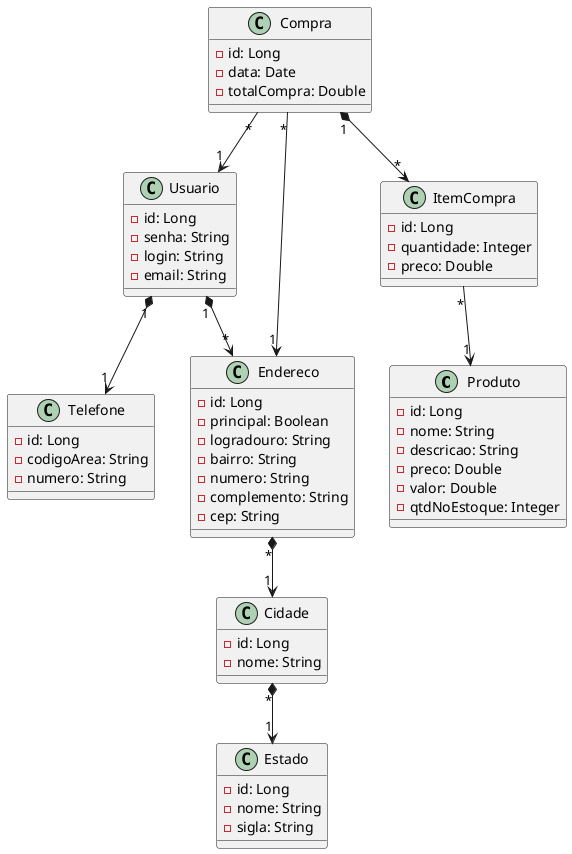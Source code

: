 @startuml Tabacaria
'========Produto========='
class Produto {
    - id: Long
    - nome: String
    - descricao: String
    - preco: Double
    - valor: Double
    - qtdNoEstoque: Integer
}

'========Usuario========='
class Usuario{
    - id: Long
    - senha: String
    - login: String
    - email: String
}

class Telefone {
    - id: Long
    - codigoArea: String
    - numero: String
}

'========Venda========='
class Compra {
    - id: Long
    - data: Date
    - totalCompra: Double
}

class ItemCompra {
    - id: Long
    - quantidade: Integer
    - preco: Double
}

'========Endereço========='
class Endereco {
    - id: Long
    - principal: Boolean
    - logradouro: String
    - bairro: String
    - numero: String
    - complemento: String
    - cep: String
}
class Estado{
    - id: Long
    - nome: String
    - sigla: String
}

class Cidade{
    - id: Long
    - nome: String
}

'========Relacionamentos========='
Compra "1" *--> "*" ItemCompra
Compra "*" --> "1" Usuario
Compra "*" --> "1" Endereco

ItemCompra "*" --> "1" Produto

Usuario "1" *--> "1" Telefone
Usuario "1" *--> "*" Endereco

Endereco "*" *--> "1" Cidade
Cidade "*" *--> "1" Estado

@enduml